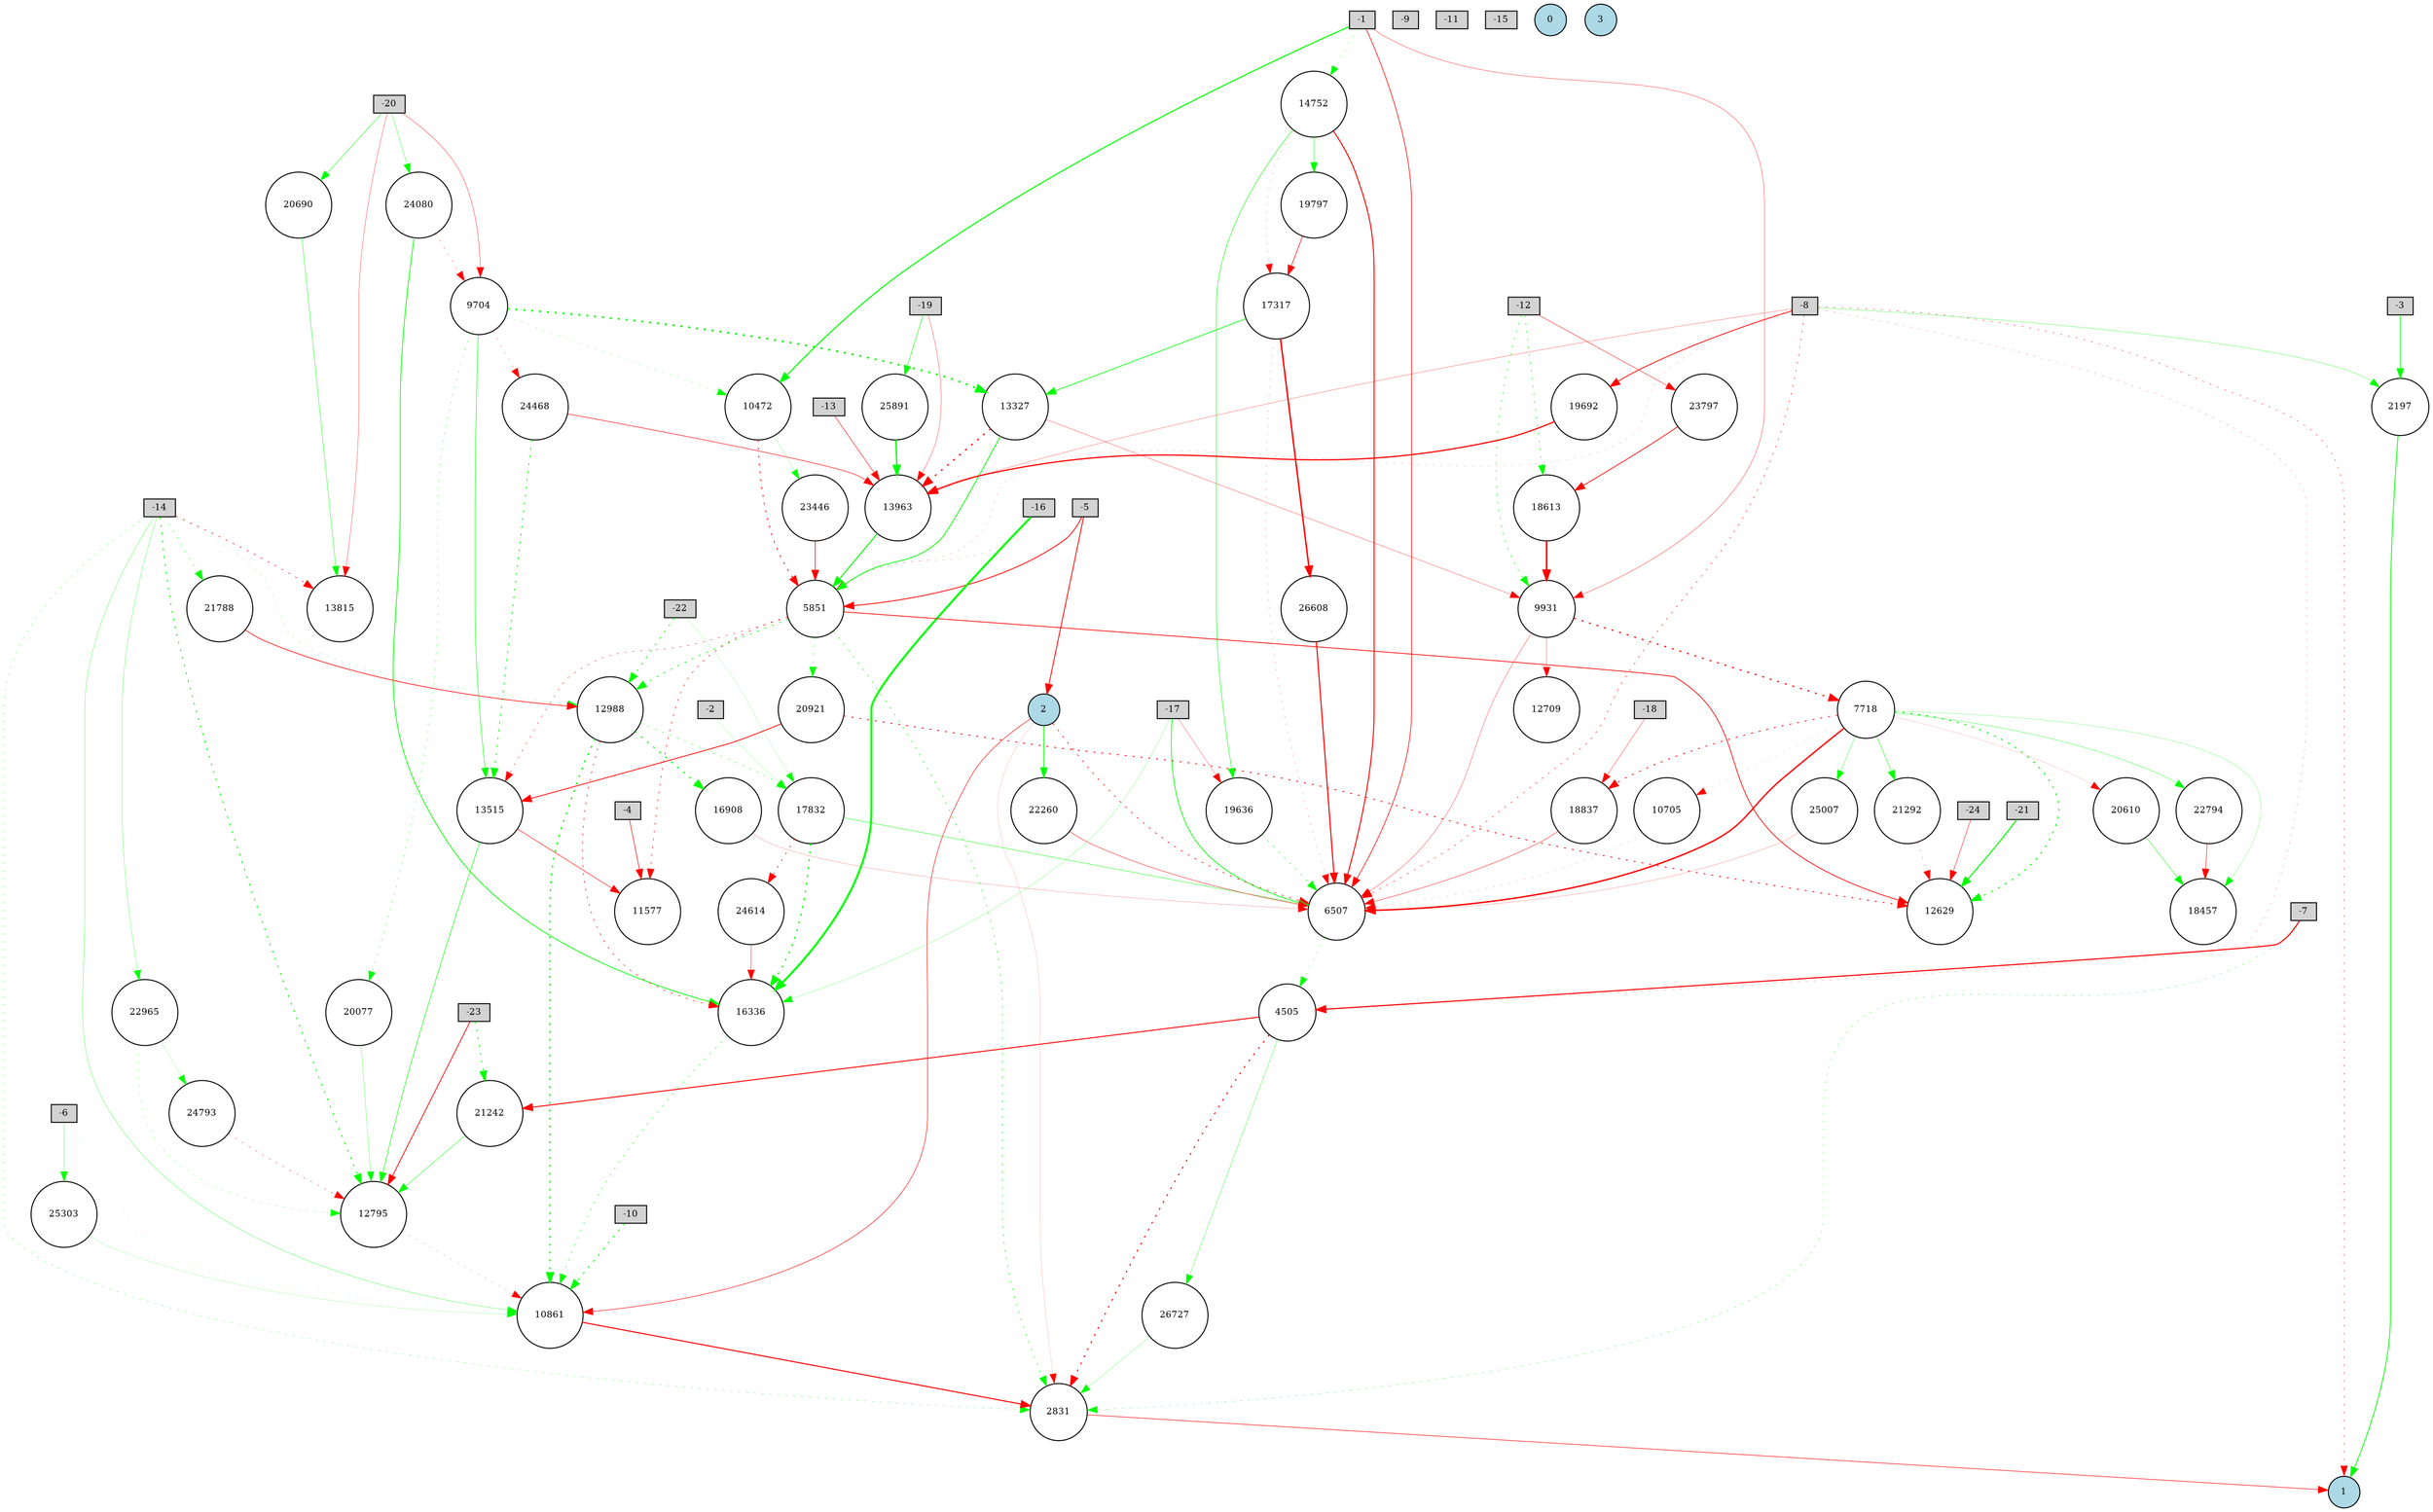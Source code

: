 digraph {
	node [fontsize=9 height=0.2 shape=circle width=0.2]
	-1 [fillcolor=lightgray shape=box style=filled]
	-2 [fillcolor=lightgray shape=box style=filled]
	-3 [fillcolor=lightgray shape=box style=filled]
	-4 [fillcolor=lightgray shape=box style=filled]
	-5 [fillcolor=lightgray shape=box style=filled]
	-6 [fillcolor=lightgray shape=box style=filled]
	-7 [fillcolor=lightgray shape=box style=filled]
	-8 [fillcolor=lightgray shape=box style=filled]
	-9 [fillcolor=lightgray shape=box style=filled]
	-10 [fillcolor=lightgray shape=box style=filled]
	-11 [fillcolor=lightgray shape=box style=filled]
	-12 [fillcolor=lightgray shape=box style=filled]
	-13 [fillcolor=lightgray shape=box style=filled]
	-14 [fillcolor=lightgray shape=box style=filled]
	-15 [fillcolor=lightgray shape=box style=filled]
	-16 [fillcolor=lightgray shape=box style=filled]
	-17 [fillcolor=lightgray shape=box style=filled]
	-18 [fillcolor=lightgray shape=box style=filled]
	-19 [fillcolor=lightgray shape=box style=filled]
	-20 [fillcolor=lightgray shape=box style=filled]
	-21 [fillcolor=lightgray shape=box style=filled]
	-22 [fillcolor=lightgray shape=box style=filled]
	-23 [fillcolor=lightgray shape=box style=filled]
	-24 [fillcolor=lightgray shape=box style=filled]
	0 [fillcolor=lightblue style=filled]
	1 [fillcolor=lightblue style=filled]
	2 [fillcolor=lightblue style=filled]
	3 [fillcolor=lightblue style=filled]
	20610 [fillcolor=white style=filled]
	22794 [fillcolor=white style=filled]
	13963 [fillcolor=white style=filled]
	16908 [fillcolor=white style=filled]
	13327 [fillcolor=white style=filled]
	24080 [fillcolor=white style=filled]
	2831 [fillcolor=white style=filled]
	24468 [fillcolor=white style=filled]
	18837 [fillcolor=white style=filled]
	23446 [fillcolor=white style=filled]
	2197 [fillcolor=white style=filled]
	4505 [fillcolor=white style=filled]
	18457 [fillcolor=white style=filled]
	21788 [fillcolor=white style=filled]
	14752 [fillcolor=white style=filled]
	25891 [fillcolor=white style=filled]
	12709 [fillcolor=white style=filled]
	7718 [fillcolor=white style=filled]
	17317 [fillcolor=white style=filled]
	17832 [fillcolor=white style=filled]
	24614 [fillcolor=white style=filled]
	21292 [fillcolor=white style=filled]
	25007 [fillcolor=white style=filled]
	19636 [fillcolor=white style=filled]
	18613 [fillcolor=white style=filled]
	22965 [fillcolor=white style=filled]
	11577 [fillcolor=white style=filled]
	20921 [fillcolor=white style=filled]
	12988 [fillcolor=white style=filled]
	13515 [fillcolor=white style=filled]
	9931 [fillcolor=white style=filled]
	16336 [fillcolor=white style=filled]
	10705 [fillcolor=white style=filled]
	20690 [fillcolor=white style=filled]
	12629 [fillcolor=white style=filled]
	19797 [fillcolor=white style=filled]
	25303 [fillcolor=white style=filled]
	24793 [fillcolor=white style=filled]
	5851 [fillcolor=white style=filled]
	26727 [fillcolor=white style=filled]
	9704 [fillcolor=white style=filled]
	10472 [fillcolor=white style=filled]
	6507 [fillcolor=white style=filled]
	19692 [fillcolor=white style=filled]
	10861 [fillcolor=white style=filled]
	20077 [fillcolor=white style=filled]
	26608 [fillcolor=white style=filled]
	22260 [fillcolor=white style=filled]
	23797 [fillcolor=white style=filled]
	13815 [fillcolor=white style=filled]
	21242 [fillcolor=white style=filled]
	12795 [fillcolor=white style=filled]
	20690 -> 13815 [color=green penwidth=0.4070873363923584 style=solid]
	26608 -> 6507 [color=red penwidth=1.1131530436286823 style=solid]
	26727 -> 2831 [color=green penwidth=0.20789847980367981 style=solid]
	9931 -> 12709 [color=red penwidth=0.28941737258860456 style=solid]
	-17 -> 19636 [color=red penwidth=0.24767799655966496 style=solid]
	10705 -> 6507 [color=red penwidth=0.1422470699572379 style=dotted]
	-2 -> 17832 [color=green penwidth=0.14601808279815762 style=solid]
	-12 -> 9931 [color=green penwidth=0.5059216466735585 style=dotted]
	2831 -> 1 [color=red penwidth=0.5313783966436271 style=solid]
	-1 -> 9931 [color=red penwidth=0.3223763467980357 style=solid]
	-16 -> 5851 [color=red penwidth=0.15543893254670033 style=dotted]
	-22 -> 17832 [color=green penwidth=0.13897835436066575 style=solid]
	19797 -> 17317 [color=red penwidth=0.5979073103527067 style=solid]
	-7 -> 2831 [color=green penwidth=0.31757583914989174 style=dotted]
	-8 -> 1 [color=red penwidth=0.369571961288639 style=dotted]
	9704 -> 20077 [color=green penwidth=0.34205830523812863 style=dotted]
	-8 -> 6507 [color=red penwidth=0.4440740315665954 style=dotted]
	17832 -> 16336 [color=green penwidth=1.221481755022636 style=dotted]
	-17 -> 16336 [color=green penwidth=0.19511908813246256 style=solid]
	9704 -> 13327 [color=green penwidth=1.8558936791280929 style=dotted]
	-19 -> 13963 [color=red penwidth=0.29439557504263636 style=solid]
	-16 -> 16336 [color=green penwidth=2.0630985067497867 style=solid]
	21242 -> 12795 [color=green penwidth=0.3918093265799589 style=solid]
	9931 -> 6507 [color=red penwidth=0.29426964547437684 style=solid]
	-6 -> 25303 [color=green penwidth=0.29712889788658337 style=solid]
	-8 -> 2197 [color=green penwidth=0.2711469092718529 style=solid]
	-7 -> 4505 [color=red penwidth=1.0905706400116617 style=solid]
	7718 -> 18837 [color=red penwidth=0.816945187521504 style=dotted]
	-1 -> 6507 [color=red penwidth=0.6485879285830982 style=solid]
	25007 -> 6507 [color=red penwidth=0.16850599598021193 style=solid]
	14752 -> 6507 [color=red penwidth=1.0022758061631294 style=solid]
	-14 -> 21788 [color=green penwidth=0.4001693260178061 style=dotted]
	-8 -> 19692 [color=red penwidth=0.7902119888335274 style=solid]
	12988 -> 10861 [color=green penwidth=1.3104127578989957 style=dotted]
	20921 -> 12629 [color=red penwidth=0.8349332160641435 style=dotted]
	12988 -> 16908 [color=green penwidth=1.1341278933364776 style=dotted]
	19692 -> 13963 [color=red penwidth=1.2045397817774612 style=solid]
	22965 -> 24793 [color=green penwidth=0.1624540398478178 style=solid]
	24080 -> 16336 [color=green penwidth=0.7771461478403331 style=solid]
	23797 -> 18613 [color=red penwidth=0.7209280982443912 style=solid]
	17317 -> 6507 [color=red penwidth=0.18603840668232274 style=dotted]
	10472 -> 23446 [color=green penwidth=0.17479203367981172 style=solid]
	18613 -> 9931 [color=red penwidth=1.652593824490391 style=solid]
	-1 -> 10472 [color=green penwidth=1.1036067871466129 style=solid]
	4505 -> 21242 [color=red penwidth=0.9640764095323996 style=solid]
	2 -> 10861 [color=red penwidth=0.5174626721897149 style=solid]
	-14 -> 12988 [color=green penwidth=0.1893488841370714 style=dotted]
	9704 -> 24468 [color=red penwidth=0.2182085429141854 style=dotted]
	13515 -> 11577 [color=red penwidth=0.479744023280283 style=solid]
	16336 -> 10861 [color=green penwidth=0.4501490085645252 style=dotted]
	24614 -> 16336 [color=red penwidth=0.38647173253546996 style=solid]
	9931 -> 7718 [color=red penwidth=1.196813404632839 style=dotted]
	22965 -> 12795 [color=green penwidth=0.2397921610818668 style=dotted]
	-14 -> 2831 [color=green penwidth=0.28466505514595997 style=dotted]
	9704 -> 13515 [color=green penwidth=0.5166695036255795 style=solid]
	-24 -> 12629 [color=red penwidth=0.4284775203492869 style=solid]
	24468 -> 13963 [color=red penwidth=0.5212701907098245 style=solid]
	-20 -> 20690 [color=green penwidth=0.43226176116053094 style=solid]
	24793 -> 12795 [color=red penwidth=0.3292869634125844 style=dotted]
	13963 -> 5851 [color=green penwidth=0.9831549155446057 style=solid]
	-20 -> 24080 [color=green penwidth=0.3219010257686746 style=solid]
	7718 -> 25007 [color=green penwidth=0.32236342519017636 style=solid]
	-13 -> 13963 [color=red penwidth=0.4862452585086602 style=solid]
	5851 -> 13515 [color=red penwidth=0.39211456678868517 style=dotted]
	-23 -> 21242 [color=green penwidth=0.7786637942904967 style=dotted]
	-14 -> 10861 [color=green penwidth=0.27506138961044446 style=solid]
	13327 -> 9931 [color=red penwidth=0.2776493624981007 style=solid]
	14752 -> 19797 [color=green penwidth=0.4309118873293819 style=solid]
	24468 -> 13515 [color=green penwidth=0.8462495926008358 style=dotted]
	-10 -> 10861 [color=green penwidth=0.9549370570058224 style=dotted]
	5851 -> 12629 [color=red penwidth=0.7355148333900017 style=solid]
	-14 -> 12795 [color=green penwidth=0.9182330440191769 style=dotted]
	17832 -> 6507 [color=green penwidth=0.3964095341684606 style=solid]
	24080 -> 9704 [color=red penwidth=0.27582428382521984 style=dotted]
	2 -> 6507 [color=red penwidth=0.6500990595144361 style=dotted]
	10472 -> 5851 [color=red penwidth=0.8263482861561583 style=dotted]
	2 -> 22260 [color=green penwidth=0.7689903374433148 style=solid]
	14752 -> 17317 [color=red penwidth=0.1837373572991263 style=dotted]
	22794 -> 18457 [color=red penwidth=0.4812304499364489 style=solid]
	-5 -> 5851 [color=red penwidth=0.8341819108374852 style=solid]
	7718 -> 21292 [color=green penwidth=0.42622632201104604 style=solid]
	-6 -> 10861 [color=green penwidth=0.10196510539692862 style=dotted]
	20077 -> 12795 [color=green penwidth=0.26108236912775873 style=solid]
	-22 -> 12988 [color=green penwidth=0.8246238459593737 style=dotted]
	21292 -> 12629 [color=red penwidth=0.22914584023286202 style=dotted]
	25303 -> 10861 [color=green penwidth=0.13453741848391837 style=solid]
	12988 -> 16336 [color=red penwidth=0.5624471859972953 style=dotted]
	-12 -> 23797 [color=red penwidth=0.4069263782625113 style=solid]
	-12 -> 18613 [color=green penwidth=0.5523173487344144 style=dotted]
	10861 -> 2831 [color=red penwidth=1.0418125335224746 style=solid]
	25891 -> 13963 [color=green penwidth=1.3883425938754155 style=solid]
	13327 -> 13963 [color=red penwidth=1.3168993149723445 style=dotted]
	7718 -> 20610 [color=red penwidth=0.1101389045932361 style=solid]
	16908 -> 6507 [color=red penwidth=0.1693222906003473 style=solid]
	4505 -> 2831 [color=red penwidth=1.0098550005334943 style=dotted]
	12795 -> 10861 [color=red penwidth=0.17030576193167452 style=dotted]
	17832 -> 24614 [color=red penwidth=0.6232856672893573 style=dotted]
	-8 -> 13963 [color=red penwidth=0.2395397825609685 style=solid]
	19636 -> 6507 [color=green penwidth=0.470504672175731 style=dotted]
	7718 -> 22794 [color=green penwidth=0.3061455136910516 style=solid]
	13327 -> 5851 [color=green penwidth=0.8237676832508988 style=solid]
	5851 -> 11577 [color=red penwidth=0.5363422257552919 style=dotted]
	21788 -> 12988 [color=red penwidth=0.6585833480148877 style=solid]
	-3 -> 2197 [color=green penwidth=0.6590286472954817 style=solid]
	14752 -> 19636 [color=green penwidth=0.4921042515709979 style=solid]
	7718 -> 6507 [color=red penwidth=1.4378299959789222 style=solid]
	5851 -> 2831 [color=green penwidth=0.5297289823700643 style=dotted]
	-8 -> 5851 [color=red penwidth=0.1495790498529071 style=dotted]
	5851 -> 20921 [color=green penwidth=0.3968115317887524 style=dotted]
	12988 -> 17832 [color=green penwidth=0.4047704158134322 style=dotted]
	22260 -> 6507 [color=red penwidth=0.405835288049717 style=solid]
	18837 -> 6507 [color=red penwidth=0.3861566954830622 style=solid]
	20921 -> 13515 [color=red penwidth=0.7993144894059628 style=solid]
	13515 -> 12795 [color=green penwidth=0.5552598694869195 style=solid]
	-18 -> 18837 [color=red penwidth=0.31961880592049174 style=solid]
	-20 -> 9704 [color=red penwidth=0.3440482816694709 style=solid]
	-14 -> 22965 [color=green penwidth=0.26436242063178084 style=solid]
	6507 -> 4505 [color=green penwidth=0.2696009816559727 style=dotted]
	5851 -> 12988 [color=green penwidth=0.7465579980493345 style=dotted]
	-20 -> 13815 [color=red penwidth=0.3016035978668873 style=solid]
	-1 -> 14752 [color=green penwidth=0.2460565378729619 style=dotted]
	-14 -> 13815 [color=red penwidth=0.5735700163482156 style=dotted]
	-8 -> 4505 [color=red penwidth=0.1925436980614073 style=dotted]
	-23 -> 12795 [color=red penwidth=0.7824270675114127 style=solid]
	17317 -> 26608 [color=red penwidth=1.478609743855764 style=solid]
	-19 -> 25891 [color=green penwidth=0.49730917973758193 style=solid]
	23446 -> 5851 [color=red penwidth=0.7004014186827113 style=solid]
	2197 -> 1 [color=green penwidth=0.8134670899763103 style=solid]
	7718 -> 18457 [color=green penwidth=0.20785914118767895 style=solid]
	7718 -> 12629 [color=green penwidth=1.0522504470213494 style=dotted]
	4505 -> 26727 [color=green penwidth=0.3104026055393587 style=solid]
	-17 -> 6507 [color=green penwidth=0.7436783032976908 style=solid]
	9704 -> 10472 [color=green penwidth=0.20909111683881512 style=dotted]
	20610 -> 18457 [color=green penwidth=0.39593495180443494 style=solid]
	-21 -> 12629 [color=green penwidth=1.0797994942956002 style=solid]
	2 -> 2831 [color=red penwidth=0.11314846307201519 style=solid]
	7718 -> 10705 [color=red penwidth=0.10258895334841951 style=dotted]
	17317 -> 13327 [color=green penwidth=0.7122800714373624 style=solid]
	-4 -> 11577 [color=red penwidth=0.5868023248503551 style=solid]
	-5 -> 2 [color=red penwidth=0.8523178640636774 style=solid]
}

